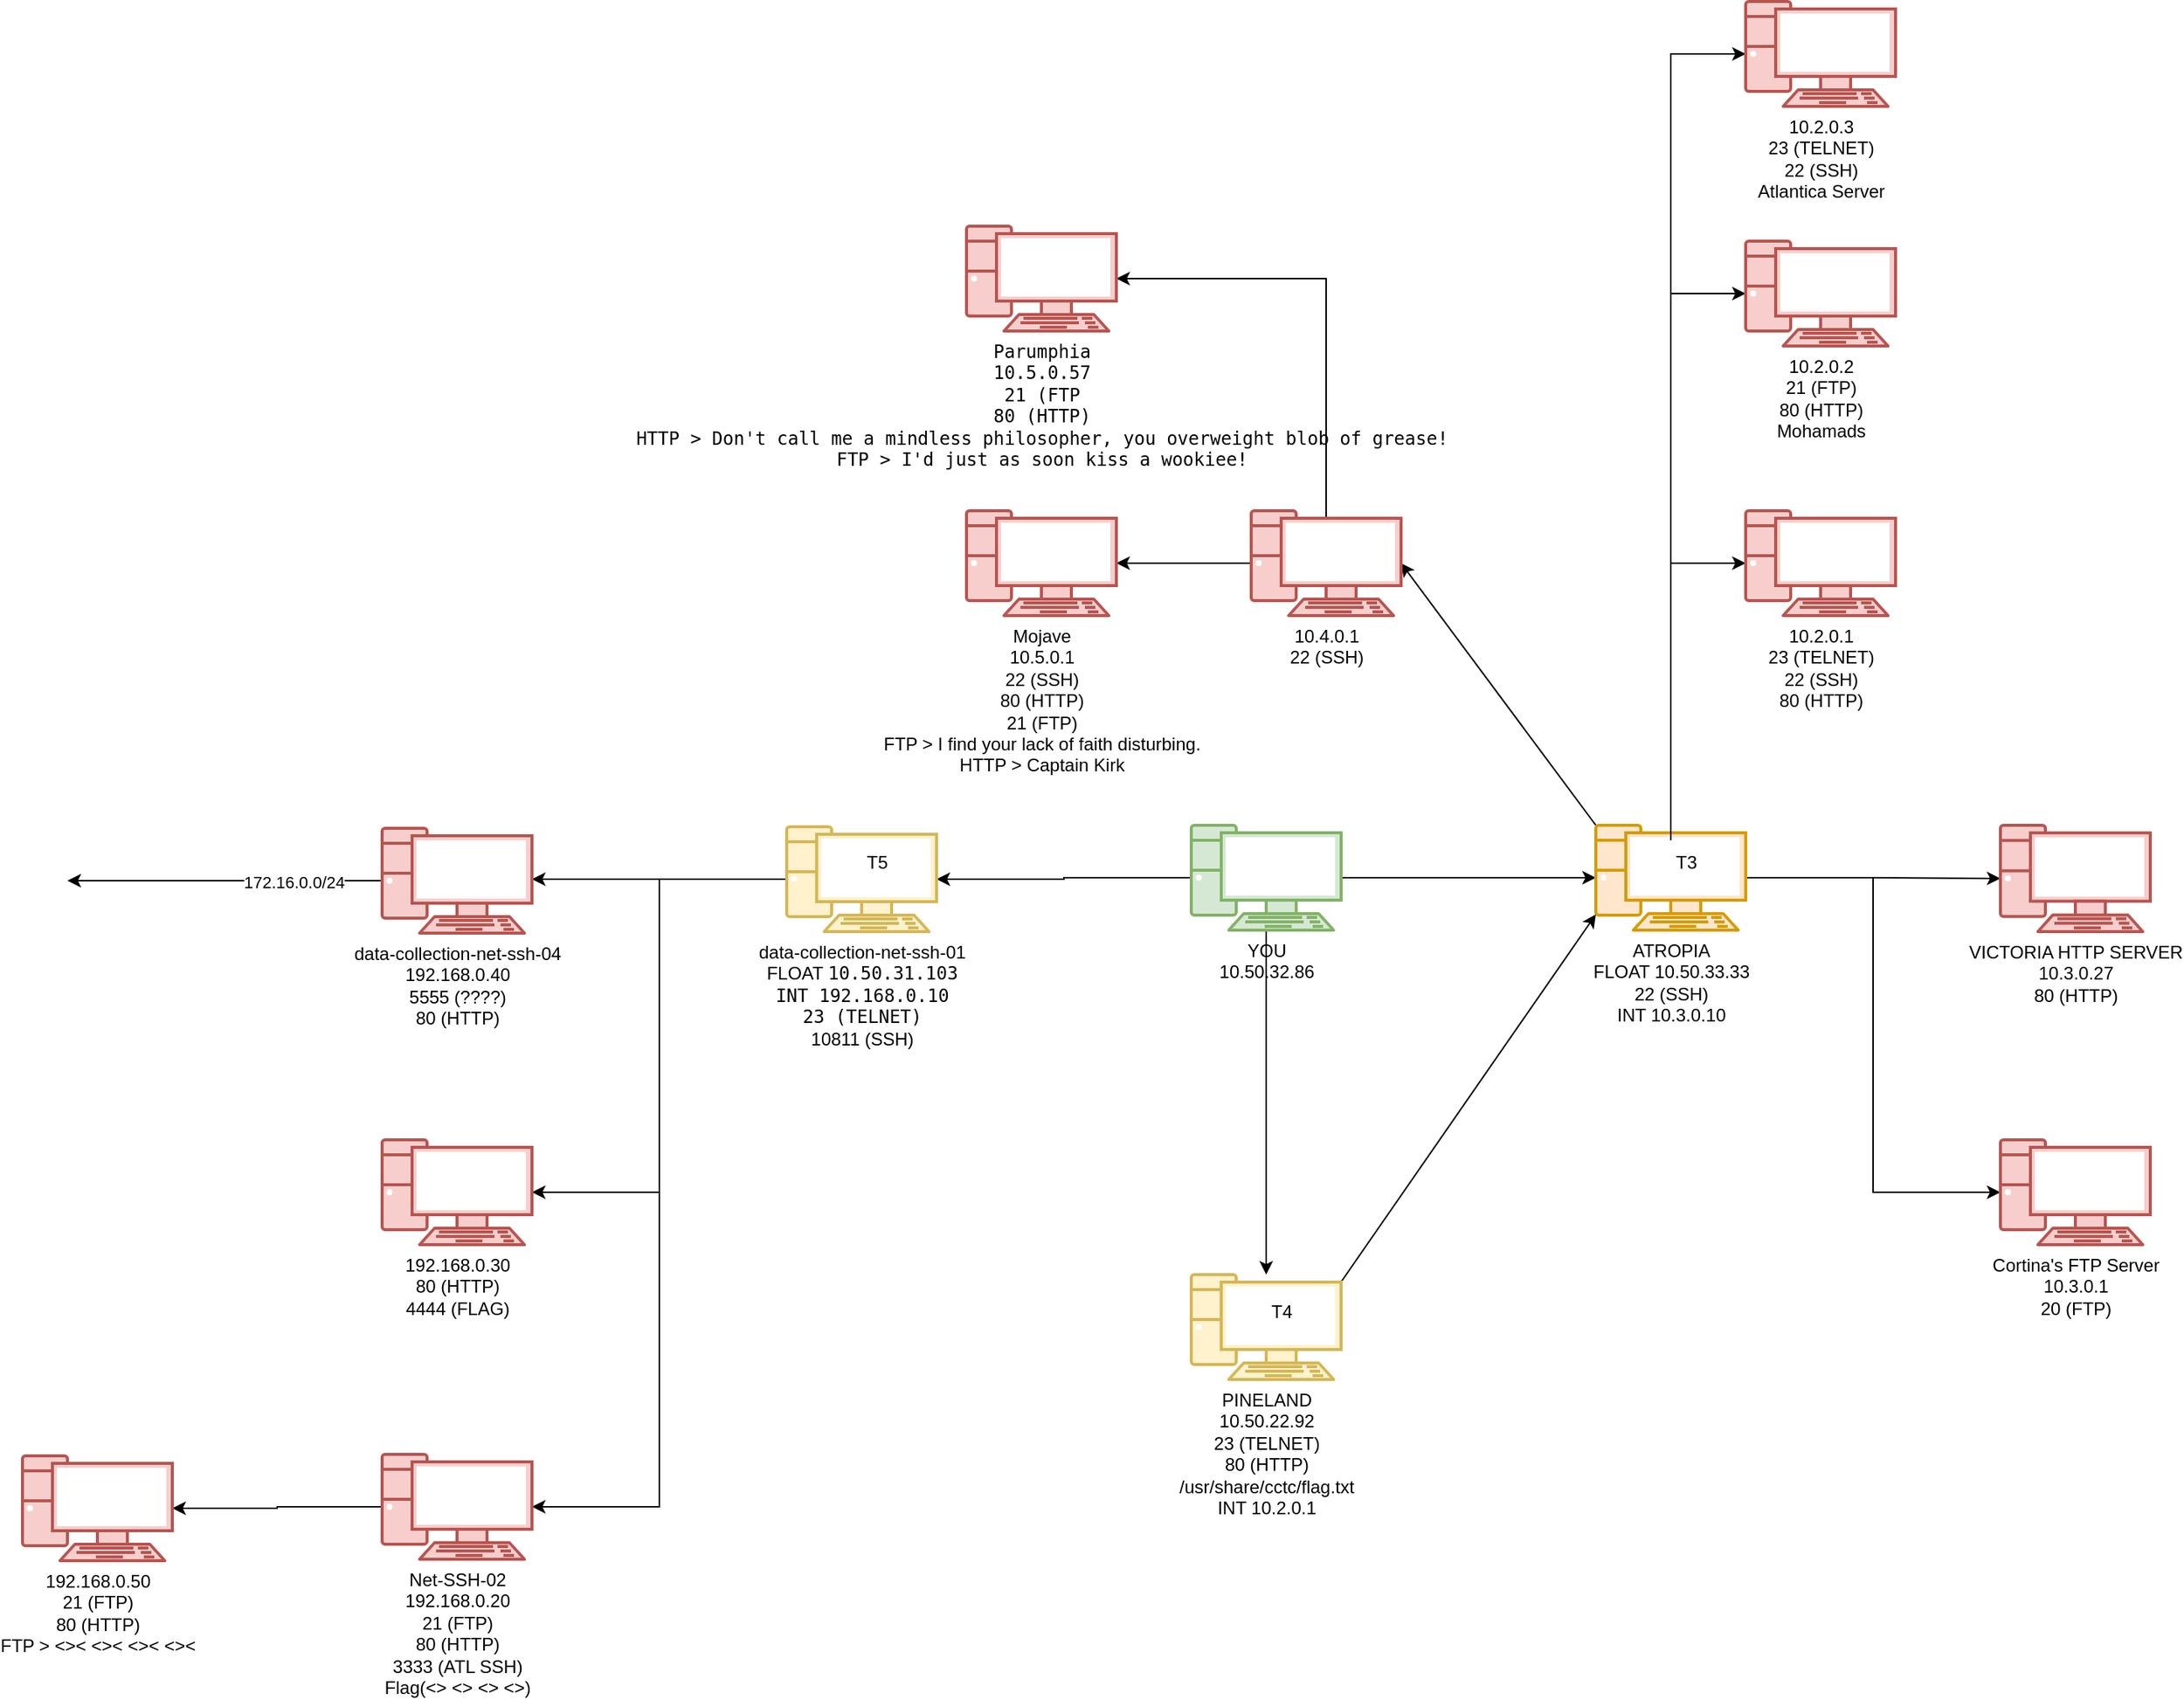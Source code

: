 <mxfile version="21.0.2" type="github">
  <diagram name="Page-1" id="W_BNFXHgd7Bk-PhsKlOg">
    <mxGraphModel dx="2537" dy="2033" grid="1" gridSize="10" guides="1" tooltips="1" connect="1" arrows="1" fold="1" page="1" pageScale="1" pageWidth="850" pageHeight="1100" math="0" shadow="0">
      <root>
        <mxCell id="0" />
        <mxCell id="1" parent="0" />
        <mxCell id="dZubbr0zZH0bgpUT_jn3-5" style="edgeStyle=orthogonalEdgeStyle;rounded=0;orthogonalLoop=1;jettySize=auto;html=1;exitX=1;exitY=0.5;exitDx=0;exitDy=0;exitPerimeter=0;entryX=0;entryY=0.5;entryDx=0;entryDy=0;entryPerimeter=0;" parent="1" source="dZubbr0zZH0bgpUT_jn3-1" target="dZubbr0zZH0bgpUT_jn3-2" edge="1">
          <mxGeometry relative="1" as="geometry" />
        </mxCell>
        <mxCell id="dZubbr0zZH0bgpUT_jn3-9" style="edgeStyle=orthogonalEdgeStyle;rounded=0;orthogonalLoop=1;jettySize=auto;html=1;exitX=0.5;exitY=1;exitDx=0;exitDy=0;exitPerimeter=0;" parent="1" source="dZubbr0zZH0bgpUT_jn3-1" target="dZubbr0zZH0bgpUT_jn3-8" edge="1">
          <mxGeometry relative="1" as="geometry" />
        </mxCell>
        <mxCell id="dZubbr0zZH0bgpUT_jn3-29" style="edgeStyle=orthogonalEdgeStyle;rounded=0;orthogonalLoop=1;jettySize=auto;html=1;exitX=0;exitY=0.5;exitDx=0;exitDy=0;exitPerimeter=0;" parent="1" source="dZubbr0zZH0bgpUT_jn3-1" target="dZubbr0zZH0bgpUT_jn3-28" edge="1">
          <mxGeometry relative="1" as="geometry" />
        </mxCell>
        <mxCell id="dZubbr0zZH0bgpUT_jn3-1" value="&lt;div&gt;YOU&lt;/div&gt;&lt;div&gt;10.50.32.86&lt;br&gt;&lt;/div&gt;" style="verticalAlign=top;verticalLabelPosition=bottom;labelPosition=center;align=center;html=1;outlineConnect=0;fillColor=#d5e8d4;strokeColor=#82b366;gradientDirection=north;strokeWidth=2;shape=mxgraph.networks.pc;" parent="1" vertex="1">
          <mxGeometry x="150" y="230" width="100" height="70" as="geometry" />
        </mxCell>
        <mxCell id="dZubbr0zZH0bgpUT_jn3-4" style="edgeStyle=orthogonalEdgeStyle;rounded=0;orthogonalLoop=1;jettySize=auto;html=1;exitX=1;exitY=0.5;exitDx=0;exitDy=0;exitPerimeter=0;" parent="1" source="dZubbr0zZH0bgpUT_jn3-2" target="dZubbr0zZH0bgpUT_jn3-3" edge="1">
          <mxGeometry relative="1" as="geometry" />
        </mxCell>
        <mxCell id="dZubbr0zZH0bgpUT_jn3-7" style="edgeStyle=orthogonalEdgeStyle;rounded=0;orthogonalLoop=1;jettySize=auto;html=1;exitX=1;exitY=0.5;exitDx=0;exitDy=0;exitPerimeter=0;entryX=0;entryY=0.5;entryDx=0;entryDy=0;entryPerimeter=0;" parent="1" source="dZubbr0zZH0bgpUT_jn3-2" target="dZubbr0zZH0bgpUT_jn3-6" edge="1">
          <mxGeometry relative="1" as="geometry" />
        </mxCell>
        <mxCell id="dZubbr0zZH0bgpUT_jn3-16" style="edgeStyle=orthogonalEdgeStyle;rounded=0;orthogonalLoop=1;jettySize=auto;html=1;entryX=0;entryY=0.5;entryDx=0;entryDy=0;entryPerimeter=0;" parent="1" source="dZubbr0zZH0bgpUT_jn3-2" target="dZubbr0zZH0bgpUT_jn3-13" edge="1">
          <mxGeometry relative="1" as="geometry">
            <mxPoint x="370" y="-130" as="sourcePoint" />
          </mxGeometry>
        </mxCell>
        <mxCell id="dZubbr0zZH0bgpUT_jn3-18" style="edgeStyle=orthogonalEdgeStyle;rounded=0;orthogonalLoop=1;jettySize=auto;html=1;exitX=0.5;exitY=0.07;exitDx=0;exitDy=0;exitPerimeter=0;entryX=0;entryY=0.5;entryDx=0;entryDy=0;entryPerimeter=0;" parent="1" source="dZubbr0zZH0bgpUT_jn3-2" target="dZubbr0zZH0bgpUT_jn3-15" edge="1">
          <mxGeometry relative="1" as="geometry" />
        </mxCell>
        <mxCell id="dZubbr0zZH0bgpUT_jn3-23" style="rounded=0;orthogonalLoop=1;jettySize=auto;html=1;exitX=0;exitY=0;exitDx=0;exitDy=0;exitPerimeter=0;entryX=1;entryY=0.5;entryDx=0;entryDy=0;entryPerimeter=0;" parent="1" source="dZubbr0zZH0bgpUT_jn3-2" target="dZubbr0zZH0bgpUT_jn3-22" edge="1">
          <mxGeometry relative="1" as="geometry" />
        </mxCell>
        <mxCell id="dZubbr0zZH0bgpUT_jn3-2" value="&lt;div&gt;ATROPIA&lt;/div&gt;&lt;div&gt;FLOAT 10.50.33.33&lt;/div&gt;&lt;div&gt;22 (SSH)&lt;/div&gt;&lt;div&gt;INT 10.3.0.10&lt;br&gt;&lt;/div&gt;" style="verticalAlign=top;verticalLabelPosition=bottom;labelPosition=center;align=center;html=1;outlineConnect=0;fillColor=#ffe6cc;strokeColor=#d79b00;gradientDirection=north;strokeWidth=2;shape=mxgraph.networks.pc;" parent="1" vertex="1">
          <mxGeometry x="420" y="230" width="100" height="70" as="geometry" />
        </mxCell>
        <mxCell id="dZubbr0zZH0bgpUT_jn3-3" value="&lt;div&gt;VICTORIA HTTP SERVER&lt;/div&gt;&lt;div&gt;10.3.0.27&lt;br&gt;&lt;/div&gt;&lt;div&gt;80 (HTTP)&lt;br&gt;&lt;/div&gt;" style="verticalAlign=top;verticalLabelPosition=bottom;labelPosition=center;align=center;html=1;outlineConnect=0;fillColor=#f8cecc;strokeColor=#b85450;gradientDirection=north;strokeWidth=2;shape=mxgraph.networks.pc;" parent="1" vertex="1">
          <mxGeometry x="690" y="230" width="100" height="71" as="geometry" />
        </mxCell>
        <mxCell id="dZubbr0zZH0bgpUT_jn3-6" value="&lt;div&gt;Cortina&#39;s FTP Server&lt;/div&gt;&lt;div&gt;10.3.0.1&lt;/div&gt;&lt;div&gt;20 (FTP)&lt;br&gt;&lt;/div&gt;" style="verticalAlign=top;verticalLabelPosition=bottom;labelPosition=center;align=center;html=1;outlineConnect=0;fillColor=#f8cecc;strokeColor=#b85450;gradientDirection=north;strokeWidth=2;shape=mxgraph.networks.pc;" parent="1" vertex="1">
          <mxGeometry x="690" y="440" width="100" height="70" as="geometry" />
        </mxCell>
        <mxCell id="dZubbr0zZH0bgpUT_jn3-12" style="rounded=0;orthogonalLoop=1;jettySize=auto;html=1;exitX=1;exitY=0.07;exitDx=0;exitDy=0;exitPerimeter=0;entryX=0;entryY=0.85;entryDx=0;entryDy=0;entryPerimeter=0;" parent="1" source="dZubbr0zZH0bgpUT_jn3-8" target="dZubbr0zZH0bgpUT_jn3-2" edge="1">
          <mxGeometry relative="1" as="geometry" />
        </mxCell>
        <mxCell id="dZubbr0zZH0bgpUT_jn3-8" value="&lt;div&gt;PINELAND&lt;/div&gt;&lt;div&gt;10.50.22.92&lt;/div&gt;&lt;div&gt;23 (TELNET)&lt;/div&gt;&lt;div&gt;80 (HTTP)&lt;br&gt;&lt;/div&gt;&lt;div&gt;/usr/share/cctc/flag.txt&lt;/div&gt;&lt;div&gt;INT 10.2.0.1&lt;br&gt;&lt;/div&gt;" style="verticalAlign=top;verticalLabelPosition=bottom;labelPosition=center;align=center;html=1;outlineConnect=0;fillColor=#fff2cc;strokeColor=#d6b656;gradientDirection=north;strokeWidth=2;shape=mxgraph.networks.pc;" parent="1" vertex="1">
          <mxGeometry x="150" y="530" width="100" height="70" as="geometry" />
        </mxCell>
        <mxCell id="dZubbr0zZH0bgpUT_jn3-17" style="edgeStyle=orthogonalEdgeStyle;rounded=0;orthogonalLoop=1;jettySize=auto;html=1;entryX=0;entryY=0.5;entryDx=0;entryDy=0;entryPerimeter=0;" parent="1" source="dZubbr0zZH0bgpUT_jn3-10" target="dZubbr0zZH0bgpUT_jn3-14" edge="1">
          <mxGeometry relative="1" as="geometry">
            <Array as="points">
              <mxPoint x="470" y="-125" />
            </Array>
          </mxGeometry>
        </mxCell>
        <mxCell id="dZubbr0zZH0bgpUT_jn3-10" value="T3" style="text;html=1;align=center;verticalAlign=middle;resizable=0;points=[];autosize=1;strokeColor=none;fillColor=none;" parent="1" vertex="1">
          <mxGeometry x="460" y="240" width="40" height="30" as="geometry" />
        </mxCell>
        <mxCell id="dZubbr0zZH0bgpUT_jn3-11" value="T4" style="text;html=1;align=center;verticalAlign=middle;resizable=0;points=[];autosize=1;strokeColor=none;fillColor=none;" parent="1" vertex="1">
          <mxGeometry x="190" y="540" width="40" height="30" as="geometry" />
        </mxCell>
        <mxCell id="dZubbr0zZH0bgpUT_jn3-13" value="&lt;div&gt;10.2.0.1&lt;/div&gt;&lt;div&gt;23 (TELNET)&lt;/div&gt;&lt;div&gt;22 (SSH)&lt;/div&gt;&lt;div&gt;80 (HTTP)&lt;br&gt;&lt;/div&gt;" style="verticalAlign=top;verticalLabelPosition=bottom;labelPosition=center;align=center;html=1;outlineConnect=0;fillColor=#f8cecc;strokeColor=#b85450;gradientDirection=north;strokeWidth=2;shape=mxgraph.networks.pc;" parent="1" vertex="1">
          <mxGeometry x="520" y="20" width="100" height="70" as="geometry" />
        </mxCell>
        <mxCell id="dZubbr0zZH0bgpUT_jn3-14" value="&lt;div&gt;10.2.0.2&lt;/div&gt;&lt;div&gt;21 (FTP)&lt;/div&gt;&lt;div&gt;80 (HTTP)&lt;/div&gt;&lt;div&gt;Mohamads&lt;br&gt;&lt;/div&gt;" style="verticalAlign=top;verticalLabelPosition=bottom;labelPosition=center;align=center;html=1;outlineConnect=0;fillColor=#f8cecc;strokeColor=#b85450;gradientDirection=north;strokeWidth=2;shape=mxgraph.networks.pc;" parent="1" vertex="1">
          <mxGeometry x="520" y="-160" width="100" height="70" as="geometry" />
        </mxCell>
        <mxCell id="dZubbr0zZH0bgpUT_jn3-15" value="&lt;div&gt;10.2.0.3&lt;/div&gt;&lt;div&gt;23 (TELNET)&lt;/div&gt;&lt;div&gt;22 (SSH)&lt;br&gt;&lt;/div&gt;&lt;div&gt;Atlantica Server&lt;br&gt;&lt;/div&gt;" style="verticalAlign=top;verticalLabelPosition=bottom;labelPosition=center;align=center;html=1;outlineConnect=0;fillColor=#f8cecc;strokeColor=#b85450;gradientDirection=north;strokeWidth=2;shape=mxgraph.networks.pc;" parent="1" vertex="1">
          <mxGeometry x="520" y="-320" width="100" height="70" as="geometry" />
        </mxCell>
        <mxCell id="dZubbr0zZH0bgpUT_jn3-25" style="edgeStyle=orthogonalEdgeStyle;rounded=0;orthogonalLoop=1;jettySize=auto;html=1;exitX=0;exitY=0.5;exitDx=0;exitDy=0;exitPerimeter=0;entryX=1;entryY=0.5;entryDx=0;entryDy=0;entryPerimeter=0;" parent="1" source="dZubbr0zZH0bgpUT_jn3-22" target="dZubbr0zZH0bgpUT_jn3-24" edge="1">
          <mxGeometry relative="1" as="geometry" />
        </mxCell>
        <mxCell id="dZubbr0zZH0bgpUT_jn3-27" style="edgeStyle=orthogonalEdgeStyle;rounded=0;orthogonalLoop=1;jettySize=auto;html=1;exitX=0.5;exitY=0.07;exitDx=0;exitDy=0;exitPerimeter=0;entryX=1;entryY=0.5;entryDx=0;entryDy=0;entryPerimeter=0;" parent="1" source="dZubbr0zZH0bgpUT_jn3-22" target="dZubbr0zZH0bgpUT_jn3-26" edge="1">
          <mxGeometry relative="1" as="geometry">
            <Array as="points">
              <mxPoint x="240" y="-135" />
            </Array>
          </mxGeometry>
        </mxCell>
        <mxCell id="dZubbr0zZH0bgpUT_jn3-22" value="&lt;div&gt;10.4.0.1&lt;/div&gt;&lt;div&gt;22 (SSH)&lt;br&gt;&lt;/div&gt;" style="verticalAlign=top;verticalLabelPosition=bottom;labelPosition=center;align=center;html=1;outlineConnect=0;fillColor=#f8cecc;strokeColor=#b85450;gradientDirection=north;strokeWidth=2;shape=mxgraph.networks.pc;" parent="1" vertex="1">
          <mxGeometry x="190" y="20" width="100" height="70" as="geometry" />
        </mxCell>
        <mxCell id="dZubbr0zZH0bgpUT_jn3-24" value="&lt;div&gt;Mojave&lt;br&gt;&lt;/div&gt;&lt;div&gt;10.5.0.1&lt;/div&gt;&lt;div&gt;22 (SSH)&lt;br&gt;&lt;/div&gt;&lt;div&gt;80 (HTTP)&lt;br&gt;&lt;/div&gt;&lt;div&gt;21 (FTP)&lt;br&gt;&lt;/div&gt;&lt;div&gt;FTP &amp;gt; I find your lack of faith disturbing.&lt;/div&gt;&lt;div&gt;HTTP &amp;gt; Captain Kirk&lt;br&gt;&lt;/div&gt;" style="verticalAlign=top;verticalLabelPosition=bottom;labelPosition=center;align=center;html=1;outlineConnect=0;fillColor=#f8cecc;strokeColor=#b85450;gradientDirection=north;strokeWidth=2;shape=mxgraph.networks.pc;" parent="1" vertex="1">
          <mxGeometry y="20" width="100" height="70" as="geometry" />
        </mxCell>
        <mxCell id="dZubbr0zZH0bgpUT_jn3-26" value="&lt;div&gt;&lt;code&gt;Parumphia&lt;br&gt;&lt;/code&gt;&lt;/div&gt;&lt;div&gt;&lt;code&gt;10.5.0.57&lt;br&gt;&lt;/code&gt;&lt;/div&gt;&lt;div&gt;&lt;code&gt;21 (FTP&lt;/code&gt;&lt;/div&gt;&lt;div&gt;&lt;code&gt;80 (HTTP)&lt;br&gt;&lt;/code&gt;&lt;/div&gt;&lt;div&gt;&lt;code&gt;HTTP &amp;gt; Don&#39;t call me a mindless philosopher, you overweight blob of grease!&lt;/code&gt;&lt;/div&gt;&lt;div&gt;&lt;code&gt;FTP &amp;gt; I&#39;d just as soon kiss a wookiee!&lt;br&gt;&lt;/code&gt;&lt;/div&gt;" style="verticalAlign=top;verticalLabelPosition=bottom;labelPosition=center;align=center;html=1;outlineConnect=0;fillColor=#f8cecc;strokeColor=#b85450;gradientDirection=north;strokeWidth=2;shape=mxgraph.networks.pc;" parent="1" vertex="1">
          <mxGeometry y="-170" width="100" height="70" as="geometry" />
        </mxCell>
        <mxCell id="dZubbr0zZH0bgpUT_jn3-35" style="edgeStyle=orthogonalEdgeStyle;rounded=0;orthogonalLoop=1;jettySize=auto;html=1;exitX=0;exitY=0.5;exitDx=0;exitDy=0;exitPerimeter=0;" parent="1" source="dZubbr0zZH0bgpUT_jn3-28" target="dZubbr0zZH0bgpUT_jn3-33" edge="1">
          <mxGeometry relative="1" as="geometry">
            <Array as="points">
              <mxPoint x="-250" y="266" />
              <mxPoint x="-250" y="266" />
            </Array>
          </mxGeometry>
        </mxCell>
        <mxCell id="dZubbr0zZH0bgpUT_jn3-36" style="edgeStyle=orthogonalEdgeStyle;rounded=0;orthogonalLoop=1;jettySize=auto;html=1;exitX=0;exitY=0.5;exitDx=0;exitDy=0;exitPerimeter=0;entryX=1;entryY=0.5;entryDx=0;entryDy=0;entryPerimeter=0;" parent="1" source="dZubbr0zZH0bgpUT_jn3-28" target="dZubbr0zZH0bgpUT_jn3-34" edge="1">
          <mxGeometry relative="1" as="geometry" />
        </mxCell>
        <mxCell id="dZubbr0zZH0bgpUT_jn3-38" style="edgeStyle=orthogonalEdgeStyle;rounded=0;orthogonalLoop=1;jettySize=auto;html=1;exitX=0;exitY=0.5;exitDx=0;exitDy=0;exitPerimeter=0;entryX=1;entryY=0.5;entryDx=0;entryDy=0;entryPerimeter=0;" parent="1" source="dZubbr0zZH0bgpUT_jn3-28" target="dZubbr0zZH0bgpUT_jn3-37" edge="1">
          <mxGeometry relative="1" as="geometry" />
        </mxCell>
        <mxCell id="dZubbr0zZH0bgpUT_jn3-28" value="&lt;div&gt;data-collection-net-ssh-01&lt;br&gt;&lt;/div&gt;&lt;div&gt;FLOAT &lt;code&gt;10.50.31.103&lt;/code&gt;&lt;/div&gt;&lt;div&gt;&lt;code&gt;INT 192.168.0.10&lt;br&gt;&lt;/code&gt;&lt;/div&gt;&lt;div&gt;&lt;code&gt;23 (TELNET)&lt;br&gt;&lt;/code&gt;&lt;/div&gt;&lt;div&gt;10811 (SSH)&lt;br&gt;&lt;/div&gt;" style="verticalAlign=top;verticalLabelPosition=bottom;labelPosition=center;align=center;html=1;outlineConnect=0;fillColor=#fff2cc;strokeColor=#d6b656;gradientDirection=north;strokeWidth=2;shape=mxgraph.networks.pc;" parent="1" vertex="1">
          <mxGeometry x="-120" y="231" width="100" height="70" as="geometry" />
        </mxCell>
        <mxCell id="dZubbr0zZH0bgpUT_jn3-30" value="T5" style="text;html=1;align=center;verticalAlign=middle;resizable=0;points=[];autosize=1;strokeColor=none;fillColor=none;" parent="1" vertex="1">
          <mxGeometry x="-80" y="240" width="40" height="30" as="geometry" />
        </mxCell>
        <mxCell id="dy91sUaCtpftVn4W_1tJ-6" style="edgeStyle=orthogonalEdgeStyle;rounded=0;orthogonalLoop=1;jettySize=auto;html=1;exitX=0;exitY=0.5;exitDx=0;exitDy=0;exitPerimeter=0;" edge="1" parent="1" source="dZubbr0zZH0bgpUT_jn3-33">
          <mxGeometry relative="1" as="geometry">
            <mxPoint x="-600" y="267" as="targetPoint" />
          </mxGeometry>
        </mxCell>
        <mxCell id="dy91sUaCtpftVn4W_1tJ-7" value="172.16.0.0/24" style="edgeLabel;html=1;align=center;verticalAlign=middle;resizable=0;points=[];" vertex="1" connectable="0" parent="dy91sUaCtpftVn4W_1tJ-6">
          <mxGeometry x="0.37" y="2" relative="1" as="geometry">
            <mxPoint x="84" y="-2" as="offset" />
          </mxGeometry>
        </mxCell>
        <mxCell id="dZubbr0zZH0bgpUT_jn3-33" value="&lt;div&gt;data-collection-net-ssh-04&lt;br&gt;&lt;/div&gt;&lt;div&gt;192.168.0.40&lt;/div&gt;&lt;div&gt;5555 (????)&lt;br&gt;&lt;/div&gt;&lt;div&gt;80 (HTTP)&lt;br&gt;&lt;/div&gt;" style="verticalAlign=top;verticalLabelPosition=bottom;labelPosition=center;align=center;html=1;outlineConnect=0;fillColor=#f8cecc;strokeColor=#b85450;gradientDirection=north;strokeWidth=2;shape=mxgraph.networks.pc;" parent="1" vertex="1">
          <mxGeometry x="-390" y="232" width="100" height="70" as="geometry" />
        </mxCell>
        <mxCell id="dZubbr0zZH0bgpUT_jn3-34" value="&lt;div&gt;192.168.0.30&lt;/div&gt;&lt;div&gt;80 (HTTP)&lt;br&gt;&lt;/div&gt;&lt;div&gt;4444 (FLAG)&lt;br&gt;&lt;/div&gt;" style="verticalAlign=top;verticalLabelPosition=bottom;labelPosition=center;align=center;html=1;outlineConnect=0;fillColor=#f8cecc;strokeColor=#b85450;gradientDirection=north;strokeWidth=2;shape=mxgraph.networks.pc;" parent="1" vertex="1">
          <mxGeometry x="-390" y="440" width="100" height="70" as="geometry" />
        </mxCell>
        <mxCell id="dy91sUaCtpftVn4W_1tJ-4" style="edgeStyle=orthogonalEdgeStyle;rounded=0;orthogonalLoop=1;jettySize=auto;html=1;exitX=0;exitY=0.5;exitDx=0;exitDy=0;exitPerimeter=0;" edge="1" parent="1" source="dZubbr0zZH0bgpUT_jn3-37" target="dy91sUaCtpftVn4W_1tJ-2">
          <mxGeometry relative="1" as="geometry" />
        </mxCell>
        <mxCell id="dZubbr0zZH0bgpUT_jn3-37" value="&lt;div&gt;Net-SSH-02&lt;br&gt;&lt;/div&gt;&lt;div&gt;192.168.0.20&lt;/div&gt;&lt;div&gt;21 (FTP)&lt;/div&gt;&lt;div&gt;80 (HTTP)&lt;br&gt;&lt;/div&gt;&lt;div&gt;3333 (ATL SSH)&lt;br&gt;&lt;/div&gt;&lt;div&gt;Flag(&amp;lt;&amp;gt; &amp;lt;&amp;gt; &amp;lt;&amp;gt; &amp;lt;&amp;gt;)&lt;br&gt;&lt;/div&gt;" style="verticalAlign=top;verticalLabelPosition=bottom;labelPosition=center;align=center;html=1;outlineConnect=0;fillColor=#f8cecc;strokeColor=#b85450;gradientDirection=north;strokeWidth=2;shape=mxgraph.networks.pc;" parent="1" vertex="1">
          <mxGeometry x="-390" y="650" width="100" height="70" as="geometry" />
        </mxCell>
        <mxCell id="dy91sUaCtpftVn4W_1tJ-2" value="&lt;div&gt;192.168.0.50&lt;/div&gt;&lt;div&gt;21 (FTP)&lt;br&gt;&lt;/div&gt;&lt;div&gt;80 (HTTP)&lt;/div&gt;&lt;div&gt;FTP &amp;gt; &amp;lt;&amp;gt;&amp;lt; &amp;lt;&amp;gt;&amp;lt; &amp;lt;&amp;gt;&amp;lt; &amp;lt;&amp;gt;&amp;lt;&lt;br&gt;&lt;/div&gt;" style="verticalAlign=top;verticalLabelPosition=bottom;labelPosition=center;align=center;html=1;outlineConnect=0;fillColor=#f8cecc;strokeColor=#b85450;gradientDirection=north;strokeWidth=2;shape=mxgraph.networks.pc;" vertex="1" parent="1">
          <mxGeometry x="-630" y="651" width="100" height="70" as="geometry" />
        </mxCell>
      </root>
    </mxGraphModel>
  </diagram>
</mxfile>
